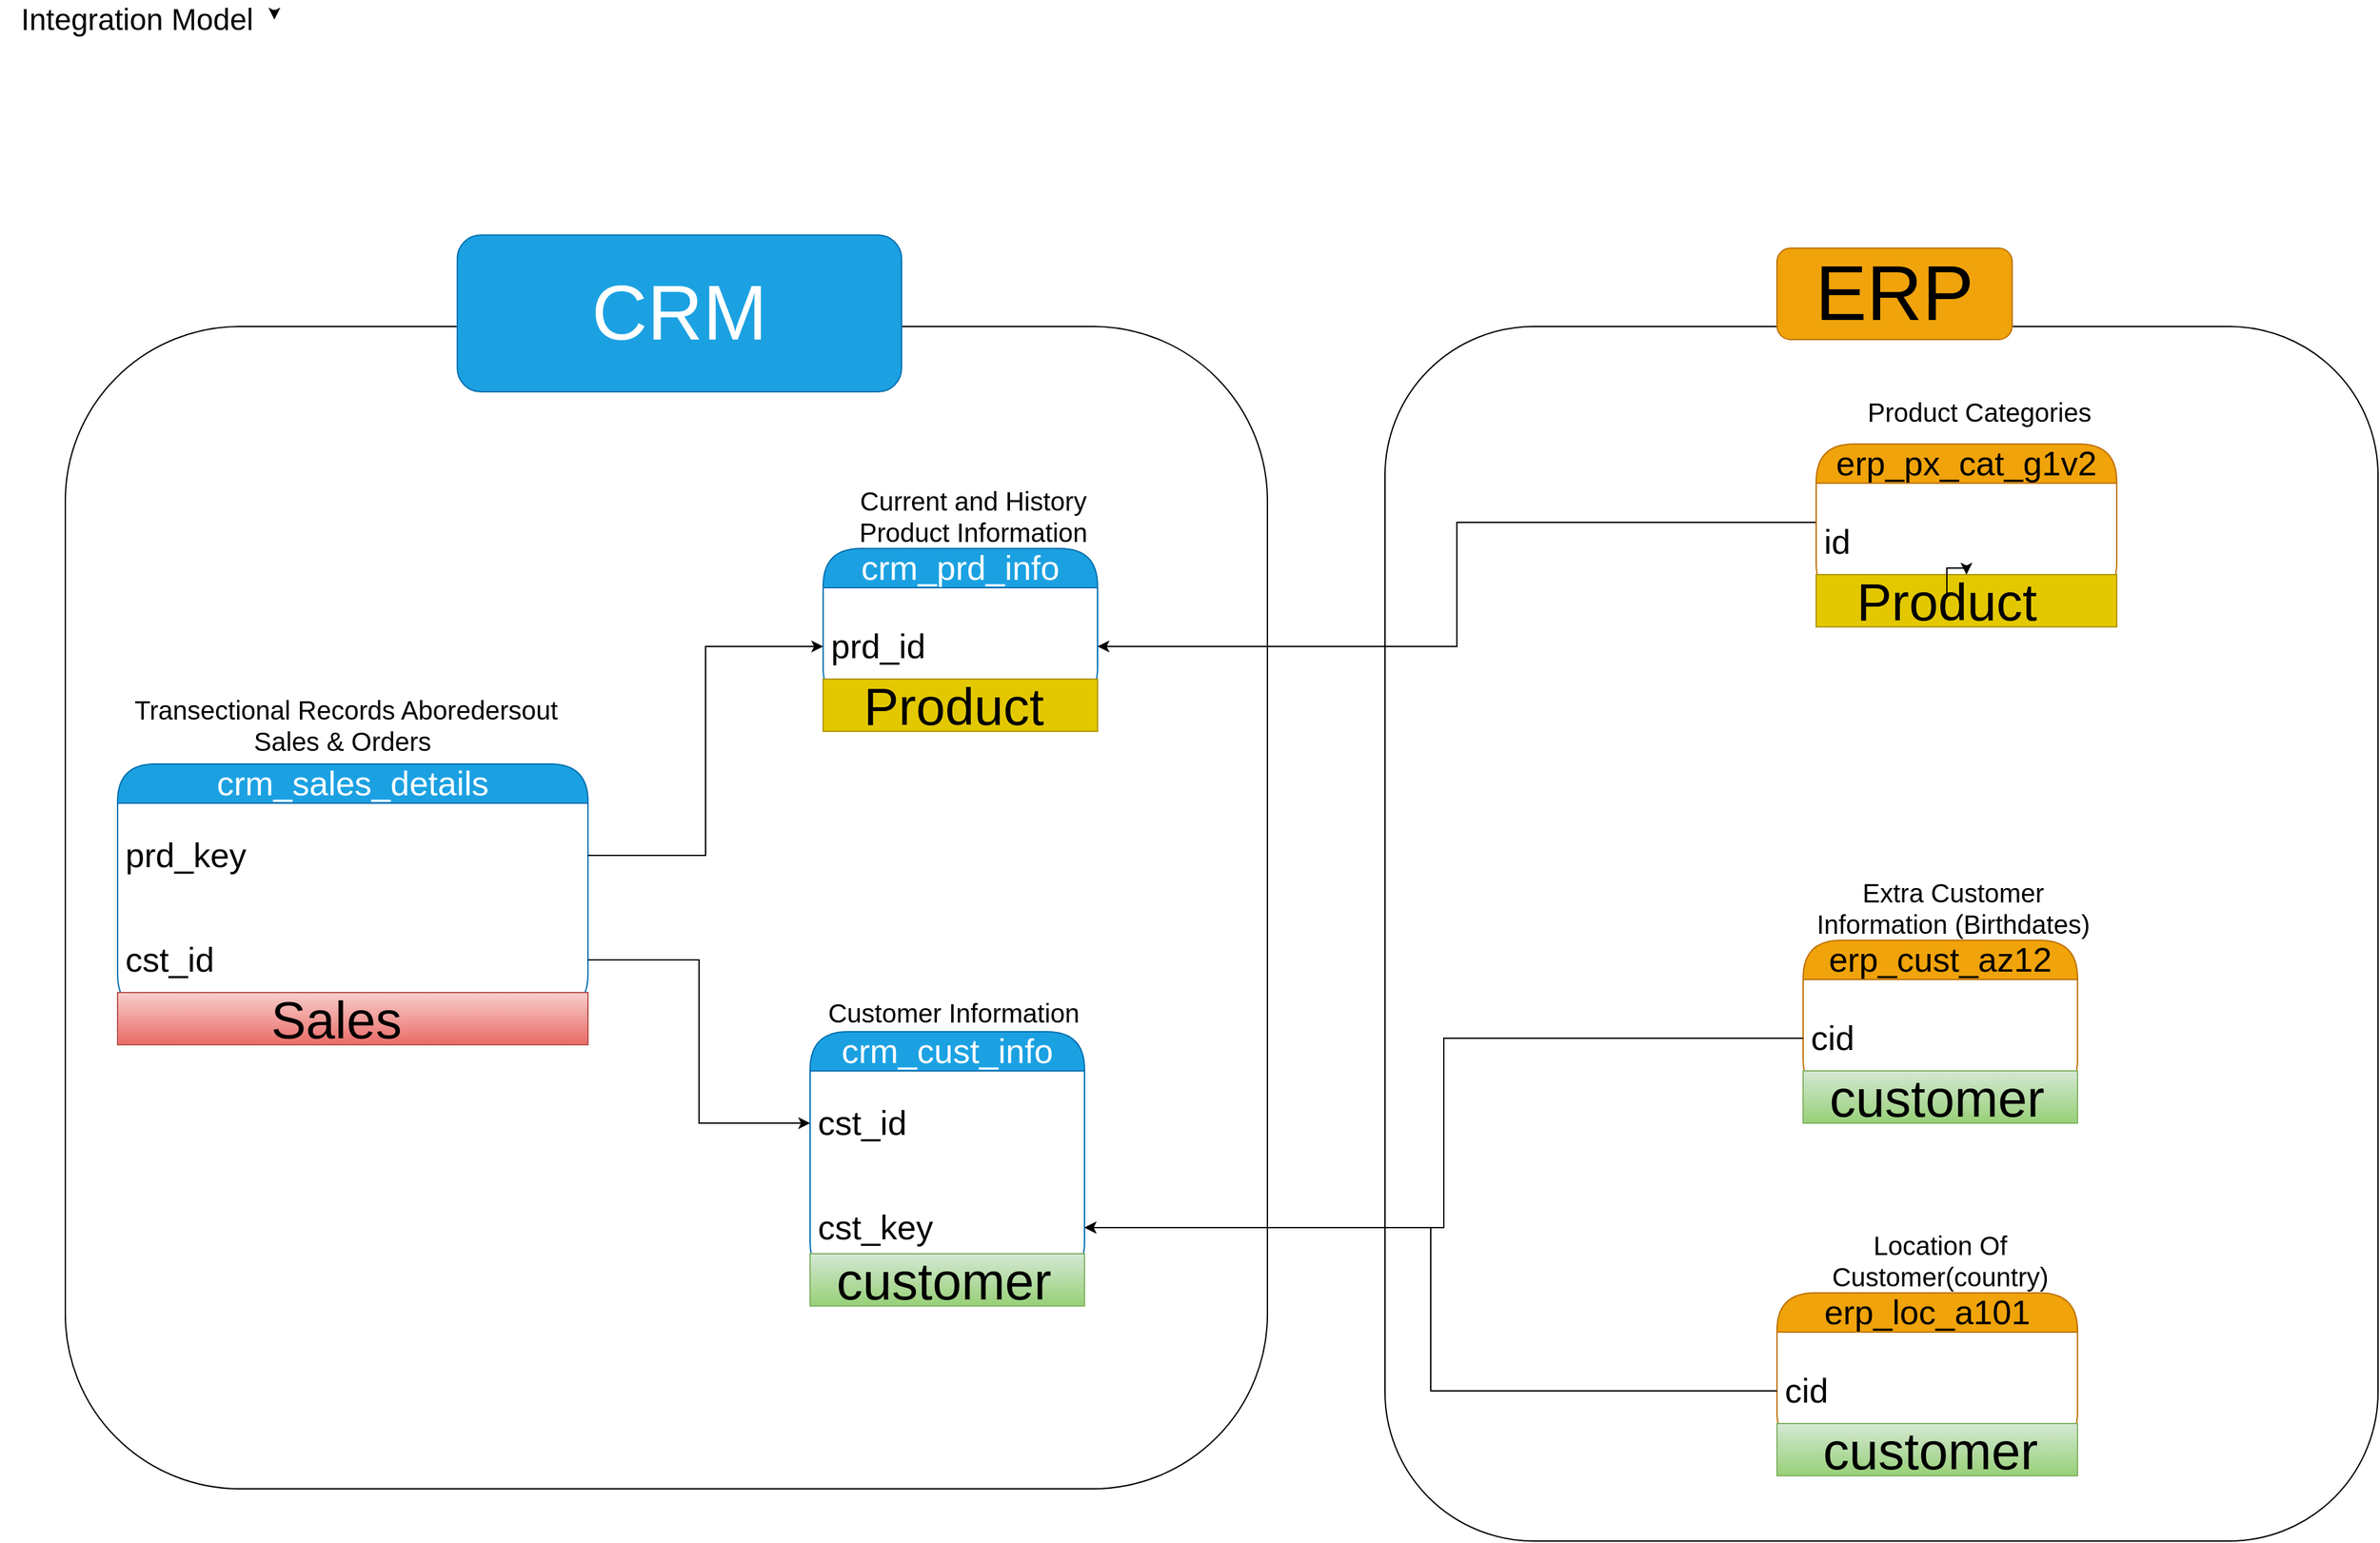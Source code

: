 <mxfile version="28.0.6">
  <diagram name="Page-1" id="MMndrkAHPcaMf4Lljt3P">
    <mxGraphModel dx="1516" dy="2472" grid="1" gridSize="10" guides="1" tooltips="1" connect="1" arrows="1" fold="1" page="1" pageScale="1" pageWidth="850" pageHeight="1100" math="0" shadow="0">
      <root>
        <mxCell id="0" />
        <mxCell id="1" parent="0" />
        <mxCell id="Ve8ZP7F-wuMUOCsn2rcc-1" value="&lt;font style=&quot;font-size: 23px;&quot;&gt;Integration Model&lt;/font&gt;" style="text;html=1;align=center;verticalAlign=middle;whiteSpace=wrap;rounded=0;" vertex="1" parent="1">
          <mxGeometry x="30" y="10" width="210" height="30" as="geometry" />
        </mxCell>
        <mxCell id="Ve8ZP7F-wuMUOCsn2rcc-2" value="crm_cust_info" style="swimlane;fontStyle=0;childLayout=stackLayout;horizontal=1;startSize=30;horizontalStack=0;resizeParent=1;resizeParentMax=0;resizeLast=0;collapsible=1;marginBottom=0;whiteSpace=wrap;html=1;rounded=1;fillColor=#1ba1e2;fontColor=#ffffff;strokeColor=#006EAF;fontSize=26;arcSize=32;" vertex="1" parent="1">
          <mxGeometry x="650" y="800" width="210" height="190" as="geometry" />
        </mxCell>
        <mxCell id="Ve8ZP7F-wuMUOCsn2rcc-3" value="cst_id" style="text;align=left;verticalAlign=middle;spacingLeft=4;spacingRight=4;overflow=hidden;points=[[0,0.5],[1,0.5]];portConstraint=eastwest;rotatable=0;whiteSpace=wrap;html=1;fontSize=26;" vertex="1" parent="Ve8ZP7F-wuMUOCsn2rcc-2">
          <mxGeometry y="30" width="210" height="80" as="geometry" />
        </mxCell>
        <mxCell id="Ve8ZP7F-wuMUOCsn2rcc-29" value="cst_key" style="text;align=left;verticalAlign=middle;spacingLeft=4;spacingRight=4;overflow=hidden;points=[[0,0.5],[1,0.5]];portConstraint=eastwest;rotatable=0;whiteSpace=wrap;html=1;fontSize=26;" vertex="1" parent="Ve8ZP7F-wuMUOCsn2rcc-2">
          <mxGeometry y="110" width="210" height="80" as="geometry" />
        </mxCell>
        <mxCell id="Ve8ZP7F-wuMUOCsn2rcc-8" value="&lt;font style=&quot;font-size: 20px;&quot;&gt;Customer Information&lt;/font&gt;" style="text;html=1;align=center;verticalAlign=middle;whiteSpace=wrap;rounded=0;" vertex="1" parent="1">
          <mxGeometry x="660" y="770" width="200" height="30" as="geometry" />
        </mxCell>
        <mxCell id="Ve8ZP7F-wuMUOCsn2rcc-9" value="crm_prd_info" style="swimlane;fontStyle=0;childLayout=stackLayout;horizontal=1;startSize=30;horizontalStack=0;resizeParent=1;resizeParentMax=0;resizeLast=0;collapsible=1;marginBottom=0;whiteSpace=wrap;html=1;rounded=1;fillColor=#1ba1e2;fontColor=#ffffff;strokeColor=#006EAF;fontSize=26;arcSize=32;" vertex="1" parent="1">
          <mxGeometry x="660" y="430" width="210" height="120" as="geometry" />
        </mxCell>
        <mxCell id="Ve8ZP7F-wuMUOCsn2rcc-10" value="prd_id" style="text;align=left;verticalAlign=middle;spacingLeft=4;spacingRight=4;overflow=hidden;points=[[0,0.5],[1,0.5]];portConstraint=eastwest;rotatable=0;whiteSpace=wrap;html=1;fontSize=26;" vertex="1" parent="Ve8ZP7F-wuMUOCsn2rcc-9">
          <mxGeometry y="30" width="210" height="90" as="geometry" />
        </mxCell>
        <mxCell id="Ve8ZP7F-wuMUOCsn2rcc-11" value="&lt;span style=&quot;font-size: 20px;&quot;&gt;Current and History Product Information&lt;/span&gt;" style="text;html=1;align=center;verticalAlign=middle;whiteSpace=wrap;rounded=0;" vertex="1" parent="1">
          <mxGeometry x="660" y="390" width="230" height="30" as="geometry" />
        </mxCell>
        <mxCell id="Ve8ZP7F-wuMUOCsn2rcc-12" value="crm_sales_details" style="swimlane;fontStyle=0;childLayout=stackLayout;horizontal=1;startSize=30;horizontalStack=0;resizeParent=1;resizeParentMax=0;resizeLast=0;collapsible=1;marginBottom=0;whiteSpace=wrap;html=1;rounded=1;fillColor=#1ba1e2;fontColor=#ffffff;strokeColor=#006EAF;fontSize=26;arcSize=32;" vertex="1" parent="1">
          <mxGeometry x="120" y="595" width="360" height="190" as="geometry" />
        </mxCell>
        <mxCell id="Ve8ZP7F-wuMUOCsn2rcc-13" value="prd_key" style="text;align=left;verticalAlign=middle;spacingLeft=4;spacingRight=4;overflow=hidden;points=[[0,0.5],[1,0.5]];portConstraint=eastwest;rotatable=0;whiteSpace=wrap;html=1;fontSize=26;" vertex="1" parent="Ve8ZP7F-wuMUOCsn2rcc-12">
          <mxGeometry y="30" width="360" height="80" as="geometry" />
        </mxCell>
        <mxCell id="Ve8ZP7F-wuMUOCsn2rcc-20" value="cst_id" style="text;align=left;verticalAlign=middle;spacingLeft=4;spacingRight=4;overflow=hidden;points=[[0,0.5],[1,0.5]];portConstraint=eastwest;rotatable=0;whiteSpace=wrap;html=1;fontSize=26;" vertex="1" parent="Ve8ZP7F-wuMUOCsn2rcc-12">
          <mxGeometry y="110" width="360" height="80" as="geometry" />
        </mxCell>
        <mxCell id="Ve8ZP7F-wuMUOCsn2rcc-14" value="&lt;span style=&quot;font-size: 20px;&quot;&gt;Transectional Records Aboredersout Sales &amp;amp; Orders&amp;nbsp;&lt;/span&gt;" style="text;html=1;align=center;verticalAlign=middle;whiteSpace=wrap;rounded=0;" vertex="1" parent="1">
          <mxGeometry x="110" y="535" width="370" height="60" as="geometry" />
        </mxCell>
        <mxCell id="Ve8ZP7F-wuMUOCsn2rcc-23" style="edgeStyle=orthogonalEdgeStyle;rounded=0;orthogonalLoop=1;jettySize=auto;html=1;entryX=0;entryY=0.5;entryDx=0;entryDy=0;" edge="1" parent="1" source="Ve8ZP7F-wuMUOCsn2rcc-13" target="Ve8ZP7F-wuMUOCsn2rcc-10">
          <mxGeometry relative="1" as="geometry" />
        </mxCell>
        <mxCell id="Ve8ZP7F-wuMUOCsn2rcc-24" style="edgeStyle=orthogonalEdgeStyle;rounded=0;orthogonalLoop=1;jettySize=auto;html=1;entryX=0;entryY=0.5;entryDx=0;entryDy=0;" edge="1" parent="1" source="Ve8ZP7F-wuMUOCsn2rcc-20" target="Ve8ZP7F-wuMUOCsn2rcc-3">
          <mxGeometry relative="1" as="geometry" />
        </mxCell>
        <mxCell id="Ve8ZP7F-wuMUOCsn2rcc-25" style="edgeStyle=orthogonalEdgeStyle;rounded=0;orthogonalLoop=1;jettySize=auto;html=1;exitX=1;exitY=0.25;exitDx=0;exitDy=0;entryX=1;entryY=0.5;entryDx=0;entryDy=0;" edge="1" parent="1" source="Ve8ZP7F-wuMUOCsn2rcc-1" target="Ve8ZP7F-wuMUOCsn2rcc-1">
          <mxGeometry relative="1" as="geometry" />
        </mxCell>
        <mxCell id="Ve8ZP7F-wuMUOCsn2rcc-26" value="erp_cust_az12" style="swimlane;fontStyle=0;childLayout=stackLayout;horizontal=1;startSize=30;horizontalStack=0;resizeParent=1;resizeParentMax=0;resizeLast=0;collapsible=1;marginBottom=0;whiteSpace=wrap;html=1;rounded=1;fillColor=#f0a30a;fontColor=#000000;strokeColor=#BD7000;fontSize=26;arcSize=32;" vertex="1" parent="1">
          <mxGeometry x="1410" y="730" width="210" height="120" as="geometry" />
        </mxCell>
        <mxCell id="Ve8ZP7F-wuMUOCsn2rcc-27" value="cid" style="text;align=left;verticalAlign=middle;spacingLeft=4;spacingRight=4;overflow=hidden;points=[[0,0.5],[1,0.5]];portConstraint=eastwest;rotatable=0;whiteSpace=wrap;html=1;fontSize=26;" vertex="1" parent="Ve8ZP7F-wuMUOCsn2rcc-26">
          <mxGeometry y="30" width="210" height="90" as="geometry" />
        </mxCell>
        <mxCell id="Ve8ZP7F-wuMUOCsn2rcc-28" value="&lt;span style=&quot;font-size: 20px;&quot;&gt;Extra Customer Information (Birthdates)&lt;/span&gt;" style="text;html=1;align=center;verticalAlign=middle;whiteSpace=wrap;rounded=0;" vertex="1" parent="1">
          <mxGeometry x="1410" y="690" width="230" height="30" as="geometry" />
        </mxCell>
        <mxCell id="Ve8ZP7F-wuMUOCsn2rcc-31" style="edgeStyle=orthogonalEdgeStyle;rounded=0;orthogonalLoop=1;jettySize=auto;html=1;entryX=1;entryY=0.5;entryDx=0;entryDy=0;" edge="1" parent="1" source="Ve8ZP7F-wuMUOCsn2rcc-27" target="Ve8ZP7F-wuMUOCsn2rcc-29">
          <mxGeometry relative="1" as="geometry" />
        </mxCell>
        <mxCell id="Ve8ZP7F-wuMUOCsn2rcc-32" value="erp_loc_a101" style="swimlane;fontStyle=0;childLayout=stackLayout;horizontal=1;startSize=30;horizontalStack=0;resizeParent=1;resizeParentMax=0;resizeLast=0;collapsible=1;marginBottom=0;whiteSpace=wrap;html=1;rounded=1;fillColor=#f0a30a;fontColor=#000000;strokeColor=#BD7000;fontSize=26;arcSize=32;" vertex="1" parent="1">
          <mxGeometry x="1390" y="1000" width="230" height="120" as="geometry" />
        </mxCell>
        <mxCell id="Ve8ZP7F-wuMUOCsn2rcc-33" value="cid" style="text;align=left;verticalAlign=middle;spacingLeft=4;spacingRight=4;overflow=hidden;points=[[0,0.5],[1,0.5]];portConstraint=eastwest;rotatable=0;whiteSpace=wrap;html=1;fontSize=26;" vertex="1" parent="Ve8ZP7F-wuMUOCsn2rcc-32">
          <mxGeometry y="30" width="230" height="90" as="geometry" />
        </mxCell>
        <mxCell id="Ve8ZP7F-wuMUOCsn2rcc-35" style="edgeStyle=orthogonalEdgeStyle;rounded=0;orthogonalLoop=1;jettySize=auto;html=1;entryX=1;entryY=0.5;entryDx=0;entryDy=0;" edge="1" parent="1" source="Ve8ZP7F-wuMUOCsn2rcc-33" target="Ve8ZP7F-wuMUOCsn2rcc-29">
          <mxGeometry relative="1" as="geometry">
            <mxPoint x="1080" y="840" as="targetPoint" />
          </mxGeometry>
        </mxCell>
        <mxCell id="Ve8ZP7F-wuMUOCsn2rcc-37" value="&lt;span style=&quot;font-size: 20px;&quot;&gt;Location Of Customer(country)&lt;/span&gt;" style="text;html=1;align=center;verticalAlign=middle;whiteSpace=wrap;rounded=0;" vertex="1" parent="1">
          <mxGeometry x="1400" y="960" width="230" height="30" as="geometry" />
        </mxCell>
        <mxCell id="Ve8ZP7F-wuMUOCsn2rcc-41" style="edgeStyle=orthogonalEdgeStyle;rounded=0;orthogonalLoop=1;jettySize=auto;html=1;" edge="1" parent="1" source="Ve8ZP7F-wuMUOCsn2rcc-38" target="Ve8ZP7F-wuMUOCsn2rcc-10">
          <mxGeometry relative="1" as="geometry" />
        </mxCell>
        <mxCell id="Ve8ZP7F-wuMUOCsn2rcc-38" value="erp_px_cat_g1v2" style="swimlane;fontStyle=0;childLayout=stackLayout;horizontal=1;startSize=30;horizontalStack=0;resizeParent=1;resizeParentMax=0;resizeLast=0;collapsible=1;marginBottom=0;whiteSpace=wrap;html=1;rounded=1;fillColor=#f0a30a;fontColor=#000000;strokeColor=#BD7000;fontSize=26;arcSize=32;" vertex="1" parent="1">
          <mxGeometry x="1420" y="350" width="230" height="120" as="geometry" />
        </mxCell>
        <mxCell id="Ve8ZP7F-wuMUOCsn2rcc-39" value="id" style="text;align=left;verticalAlign=middle;spacingLeft=4;spacingRight=4;overflow=hidden;points=[[0,0.5],[1,0.5]];portConstraint=eastwest;rotatable=0;whiteSpace=wrap;html=1;fontSize=26;" vertex="1" parent="Ve8ZP7F-wuMUOCsn2rcc-38">
          <mxGeometry y="30" width="230" height="90" as="geometry" />
        </mxCell>
        <mxCell id="Ve8ZP7F-wuMUOCsn2rcc-40" value="&lt;span style=&quot;font-size: 20px;&quot;&gt;Product Categories&lt;/span&gt;" style="text;html=1;align=center;verticalAlign=middle;whiteSpace=wrap;rounded=0;" vertex="1" parent="1">
          <mxGeometry x="1430" y="310" width="230" height="30" as="geometry" />
        </mxCell>
        <mxCell id="Ve8ZP7F-wuMUOCsn2rcc-42" value="" style="rounded=1;whiteSpace=wrap;html=1;strokeColor=default;fillColor=none;" vertex="1" parent="1">
          <mxGeometry x="80" y="260" width="920" height="890" as="geometry" />
        </mxCell>
        <mxCell id="Ve8ZP7F-wuMUOCsn2rcc-43" value="&lt;font style=&quot;font-size: 59px;&quot;&gt;CRM&lt;/font&gt;" style="text;html=1;align=center;verticalAlign=middle;whiteSpace=wrap;rounded=1;fillColor=#1ba1e2;fontColor=#ffffff;strokeColor=#006EAF;gradientColor=none;" vertex="1" parent="1">
          <mxGeometry x="380" y="190" width="340" height="120" as="geometry" />
        </mxCell>
        <mxCell id="Ve8ZP7F-wuMUOCsn2rcc-46" value="" style="rounded=1;whiteSpace=wrap;html=1;fillColor=none;" vertex="1" parent="1">
          <mxGeometry x="1090" y="260" width="760" height="930" as="geometry" />
        </mxCell>
        <mxCell id="Ve8ZP7F-wuMUOCsn2rcc-47" value="&lt;span style=&quot;font-size: 59px;&quot;&gt;ERP&lt;/span&gt;" style="text;html=1;align=center;verticalAlign=middle;whiteSpace=wrap;rounded=1;fillColor=#f0a30a;fontColor=#000000;strokeColor=#BD7000;" vertex="1" parent="1">
          <mxGeometry x="1390" y="200" width="180" height="70" as="geometry" />
        </mxCell>
        <mxCell id="Ve8ZP7F-wuMUOCsn2rcc-48" value="" style="rounded=0;whiteSpace=wrap;html=1;fillColor=#e3c800;fontColor=#000000;strokeColor=#B09500;" vertex="1" parent="1">
          <mxGeometry x="660" y="530" width="210" height="40" as="geometry" />
        </mxCell>
        <mxCell id="Ve8ZP7F-wuMUOCsn2rcc-49" value="&lt;span style=&quot;font-size: 40px;&quot;&gt;Product&lt;/span&gt;" style="text;html=1;align=center;verticalAlign=middle;whiteSpace=wrap;rounded=0;" vertex="1" parent="1">
          <mxGeometry x="730" y="545" width="60" height="10" as="geometry" />
        </mxCell>
        <mxCell id="Ve8ZP7F-wuMUOCsn2rcc-50" value="" style="rounded=0;whiteSpace=wrap;html=1;fillColor=#e3c800;fontColor=#000000;strokeColor=#B09500;" vertex="1" parent="1">
          <mxGeometry x="1420" y="450" width="230" height="40" as="geometry" />
        </mxCell>
        <mxCell id="Ve8ZP7F-wuMUOCsn2rcc-54" style="edgeStyle=orthogonalEdgeStyle;rounded=0;orthogonalLoop=1;jettySize=auto;html=1;" edge="1" parent="1" source="Ve8ZP7F-wuMUOCsn2rcc-51" target="Ve8ZP7F-wuMUOCsn2rcc-50">
          <mxGeometry relative="1" as="geometry" />
        </mxCell>
        <mxCell id="Ve8ZP7F-wuMUOCsn2rcc-51" value="&lt;span style=&quot;font-size: 40px;&quot;&gt;Product&lt;/span&gt;" style="text;html=1;align=center;verticalAlign=middle;whiteSpace=wrap;rounded=0;" vertex="1" parent="1">
          <mxGeometry x="1490" y="465" width="60" height="10" as="geometry" />
        </mxCell>
        <mxCell id="Ve8ZP7F-wuMUOCsn2rcc-55" value="" style="rounded=0;whiteSpace=wrap;html=1;fillColor=#d5e8d4;strokeColor=#82b366;gradientColor=#97d077;" vertex="1" parent="1">
          <mxGeometry x="650" y="970" width="210" height="40" as="geometry" />
        </mxCell>
        <mxCell id="Ve8ZP7F-wuMUOCsn2rcc-56" value="&lt;span style=&quot;font-size: 40px;&quot;&gt;customer&lt;/span&gt;" style="text;html=1;align=center;verticalAlign=middle;whiteSpace=wrap;rounded=0;" vertex="1" parent="1">
          <mxGeometry x="660" y="975" width="185" height="30" as="geometry" />
        </mxCell>
        <mxCell id="Ve8ZP7F-wuMUOCsn2rcc-62" value="" style="rounded=0;whiteSpace=wrap;html=1;fillColor=#d5e8d4;strokeColor=#82b366;gradientColor=#97d077;" vertex="1" parent="1">
          <mxGeometry x="1410" y="830" width="210" height="40" as="geometry" />
        </mxCell>
        <mxCell id="Ve8ZP7F-wuMUOCsn2rcc-63" value="&lt;span style=&quot;font-size: 40px;&quot;&gt;customer&lt;/span&gt;" style="text;html=1;align=center;verticalAlign=middle;whiteSpace=wrap;rounded=0;" vertex="1" parent="1">
          <mxGeometry x="1420" y="835" width="185" height="30" as="geometry" />
        </mxCell>
        <mxCell id="Ve8ZP7F-wuMUOCsn2rcc-64" value="" style="rounded=0;whiteSpace=wrap;html=1;fillColor=#d5e8d4;strokeColor=#82b366;gradientColor=#97d077;" vertex="1" parent="1">
          <mxGeometry x="1390" y="1100" width="230" height="40" as="geometry" />
        </mxCell>
        <mxCell id="Ve8ZP7F-wuMUOCsn2rcc-65" value="&lt;span style=&quot;font-size: 40px;&quot;&gt;customer&lt;/span&gt;" style="text;html=1;align=center;verticalAlign=middle;whiteSpace=wrap;rounded=0;" vertex="1" parent="1">
          <mxGeometry x="1420" y="1105" width="175" height="30" as="geometry" />
        </mxCell>
        <mxCell id="Ve8ZP7F-wuMUOCsn2rcc-66" value="" style="rounded=0;whiteSpace=wrap;html=1;fillColor=#f8cecc;strokeColor=#b85450;gradientColor=#ea6b66;" vertex="1" parent="1">
          <mxGeometry x="120" y="770" width="360" height="40" as="geometry" />
        </mxCell>
        <mxCell id="Ve8ZP7F-wuMUOCsn2rcc-67" value="&lt;span style=&quot;font-size: 40px;&quot;&gt;Sales&lt;/span&gt;" style="text;html=1;align=center;verticalAlign=middle;whiteSpace=wrap;rounded=0;" vertex="1" parent="1">
          <mxGeometry x="195" y="775" width="185" height="30" as="geometry" />
        </mxCell>
      </root>
    </mxGraphModel>
  </diagram>
</mxfile>
